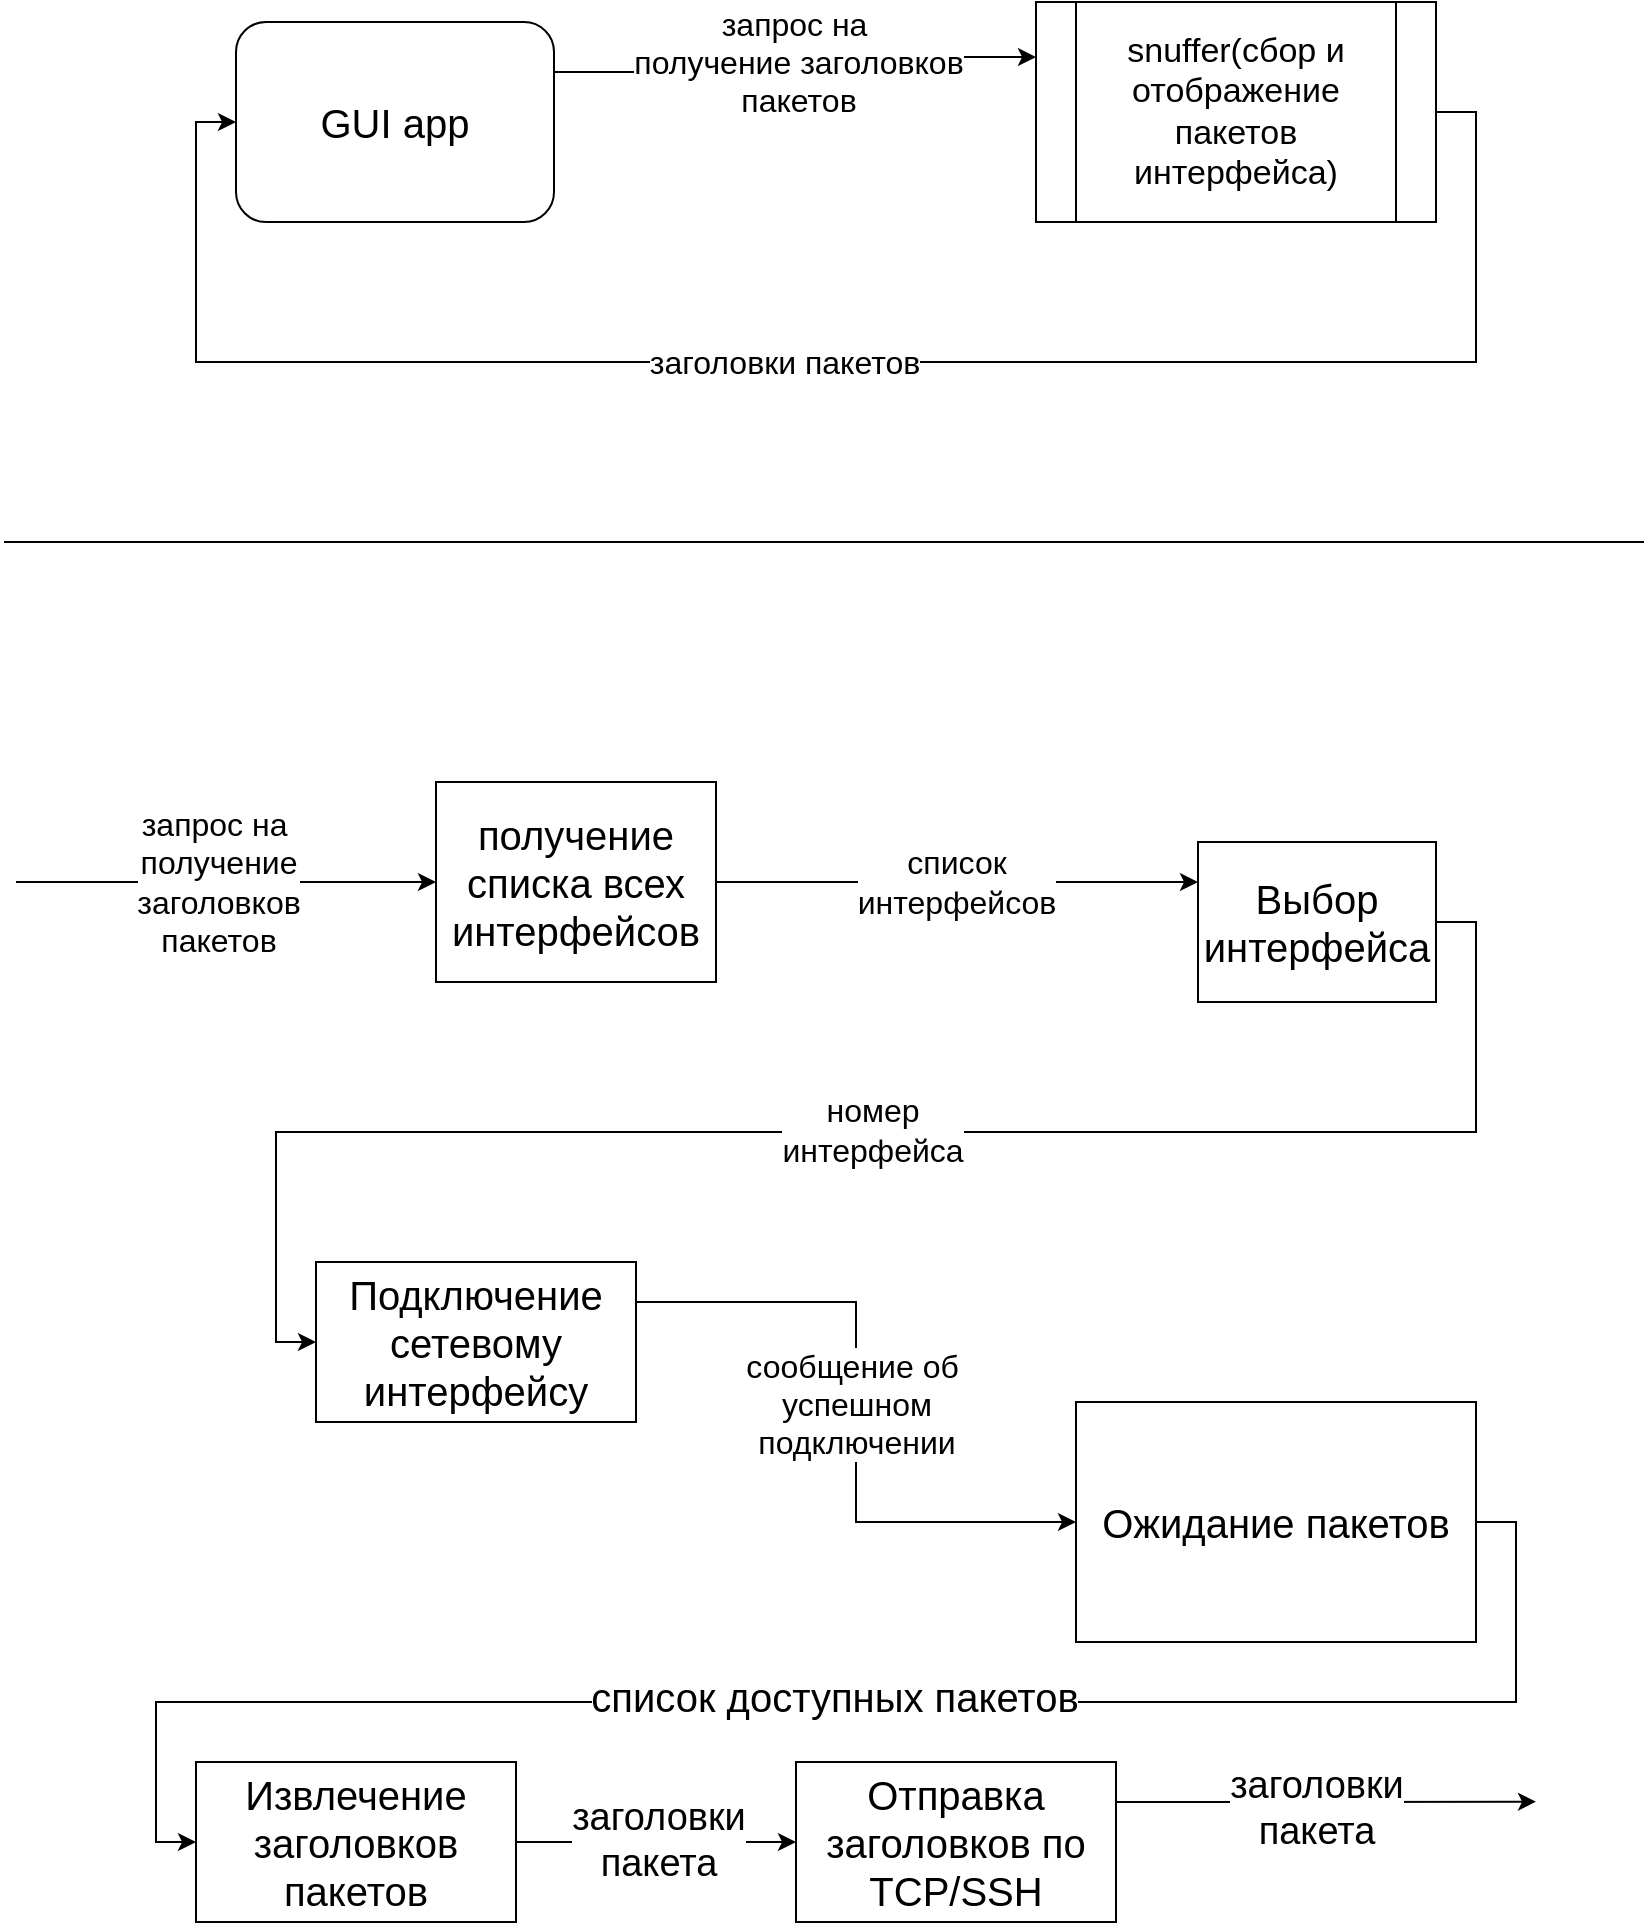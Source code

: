 <mxfile version="24.8.4">
  <diagram name="Страница — 1" id="SUfscF-np0BzROwXOLOs">
    <mxGraphModel dx="1954" dy="1126" grid="1" gridSize="10" guides="1" tooltips="1" connect="1" arrows="1" fold="1" page="1" pageScale="1" pageWidth="827" pageHeight="1169" math="0" shadow="0">
      <root>
        <mxCell id="0" />
        <mxCell id="1" parent="0" />
        <mxCell id="NjwYJltKuQJe7G74pEr5-2" value="" style="endArrow=none;html=1;rounded=0;" parent="1" edge="1">
          <mxGeometry width="50" height="50" relative="1" as="geometry">
            <mxPoint x="4" y="360" as="sourcePoint" />
            <mxPoint x="824" y="360" as="targetPoint" />
          </mxGeometry>
        </mxCell>
        <mxCell id="GqyjxtT3pN3WTuvOy_dW-24" style="edgeStyle=orthogonalEdgeStyle;rounded=0;orthogonalLoop=1;jettySize=auto;html=1;exitX=1;exitY=0.25;exitDx=0;exitDy=0;entryX=0;entryY=0.5;entryDx=0;entryDy=0;" edge="1" parent="1" source="GqyjxtT3pN3WTuvOy_dW-2" target="GqyjxtT3pN3WTuvOy_dW-11">
          <mxGeometry relative="1" as="geometry" />
        </mxCell>
        <mxCell id="GqyjxtT3pN3WTuvOy_dW-25" value="&lt;span style=&quot;font-size: 16px;&quot;&gt;сообщение об&amp;nbsp;&lt;/span&gt;&lt;div&gt;&lt;span style=&quot;font-size: 16px;&quot;&gt;успешном&lt;/span&gt;&lt;div&gt;&lt;span style=&quot;font-size: 16px;&quot;&gt;подключении&lt;/span&gt;&lt;/div&gt;&lt;/div&gt;" style="edgeLabel;html=1;align=center;verticalAlign=middle;resizable=0;points=[];" vertex="1" connectable="0" parent="GqyjxtT3pN3WTuvOy_dW-24">
          <mxGeometry x="0.1" y="-1" relative="1" as="geometry">
            <mxPoint x="1" y="-21" as="offset" />
          </mxGeometry>
        </mxCell>
        <mxCell id="GqyjxtT3pN3WTuvOy_dW-2" value="&lt;span style=&quot;font-size: 20px;&quot;&gt;Подключение сетевому интерфейсу&lt;/span&gt;" style="rounded=0;whiteSpace=wrap;html=1;" vertex="1" parent="1">
          <mxGeometry x="160" y="720" width="160" height="80" as="geometry" />
        </mxCell>
        <mxCell id="GqyjxtT3pN3WTuvOy_dW-20" style="edgeStyle=orthogonalEdgeStyle;rounded=0;orthogonalLoop=1;jettySize=auto;html=1;exitX=1;exitY=0.5;exitDx=0;exitDy=0;entryX=0;entryY=0.5;entryDx=0;entryDy=0;" edge="1" parent="1" source="GqyjxtT3pN3WTuvOy_dW-11" target="GqyjxtT3pN3WTuvOy_dW-16">
          <mxGeometry relative="1" as="geometry" />
        </mxCell>
        <mxCell id="GqyjxtT3pN3WTuvOy_dW-21" value="&lt;span style=&quot;font-size: 20px;&quot;&gt;список доступных пакетов&lt;/span&gt;" style="edgeLabel;html=1;align=center;verticalAlign=middle;resizable=0;points=[];" vertex="1" connectable="0" parent="GqyjxtT3pN3WTuvOy_dW-20">
          <mxGeometry x="0.108" y="-1" relative="1" as="geometry">
            <mxPoint x="36" y="-2" as="offset" />
          </mxGeometry>
        </mxCell>
        <mxCell id="GqyjxtT3pN3WTuvOy_dW-11" value="&lt;span style=&quot;font-size: 20px;&quot;&gt;Ожидание пакетов&lt;/span&gt;" style="rounded=0;whiteSpace=wrap;html=1;" vertex="1" parent="1">
          <mxGeometry x="540" y="790" width="200" height="120" as="geometry" />
        </mxCell>
        <mxCell id="GqyjxtT3pN3WTuvOy_dW-50" style="edgeStyle=orthogonalEdgeStyle;rounded=0;orthogonalLoop=1;jettySize=auto;html=1;exitX=1;exitY=0.5;exitDx=0;exitDy=0;entryX=0;entryY=0.5;entryDx=0;entryDy=0;" edge="1" parent="1" source="GqyjxtT3pN3WTuvOy_dW-16" target="GqyjxtT3pN3WTuvOy_dW-49">
          <mxGeometry relative="1" as="geometry" />
        </mxCell>
        <mxCell id="GqyjxtT3pN3WTuvOy_dW-52" value="&lt;span style=&quot;font-size: 19px;&quot;&gt;заголовки&lt;/span&gt;&lt;div&gt;&lt;span style=&quot;font-size: 19px;&quot;&gt;пакета&lt;/span&gt;&lt;/div&gt;" style="edgeLabel;html=1;align=center;verticalAlign=middle;resizable=0;points=[];" vertex="1" connectable="0" parent="GqyjxtT3pN3WTuvOy_dW-50">
          <mxGeometry x="-0.143" y="1" relative="1" as="geometry">
            <mxPoint x="11" as="offset" />
          </mxGeometry>
        </mxCell>
        <mxCell id="GqyjxtT3pN3WTuvOy_dW-16" value="&lt;span style=&quot;font-size: 20px;&quot;&gt;Извлечение заголовков пакетов&lt;/span&gt;" style="rounded=0;whiteSpace=wrap;html=1;" vertex="1" parent="1">
          <mxGeometry x="100" y="970" width="160" height="80" as="geometry" />
        </mxCell>
        <mxCell id="GqyjxtT3pN3WTuvOy_dW-34" style="edgeStyle=orthogonalEdgeStyle;rounded=0;orthogonalLoop=1;jettySize=auto;html=1;exitX=1;exitY=0.5;exitDx=0;exitDy=0;entryX=0;entryY=0.5;entryDx=0;entryDy=0;" edge="1" parent="1" source="GqyjxtT3pN3WTuvOy_dW-19" target="GqyjxtT3pN3WTuvOy_dW-2">
          <mxGeometry relative="1" as="geometry" />
        </mxCell>
        <mxCell id="GqyjxtT3pN3WTuvOy_dW-35" value="&lt;span style=&quot;font-size: 16px;&quot;&gt;номер&lt;/span&gt;&lt;div&gt;&lt;span style=&quot;font-size: 16px;&quot;&gt;интерфейса&lt;/span&gt;&lt;/div&gt;" style="edgeLabel;html=1;align=center;verticalAlign=middle;resizable=0;points=[];" vertex="1" connectable="0" parent="GqyjxtT3pN3WTuvOy_dW-34">
          <mxGeometry x="0.006" y="-1" relative="1" as="geometry">
            <mxPoint as="offset" />
          </mxGeometry>
        </mxCell>
        <mxCell id="GqyjxtT3pN3WTuvOy_dW-19" value="&lt;span style=&quot;font-size: 20px;&quot;&gt;Выбор интерфейса&lt;/span&gt;" style="rounded=0;whiteSpace=wrap;html=1;" vertex="1" parent="1">
          <mxGeometry x="601" y="510" width="119" height="80" as="geometry" />
        </mxCell>
        <mxCell id="GqyjxtT3pN3WTuvOy_dW-31" style="edgeStyle=orthogonalEdgeStyle;rounded=0;orthogonalLoop=1;jettySize=auto;html=1;exitX=1;exitY=0.5;exitDx=0;exitDy=0;entryX=0;entryY=0.25;entryDx=0;entryDy=0;" edge="1" parent="1" source="GqyjxtT3pN3WTuvOy_dW-28" target="GqyjxtT3pN3WTuvOy_dW-19">
          <mxGeometry relative="1" as="geometry" />
        </mxCell>
        <mxCell id="GqyjxtT3pN3WTuvOy_dW-33" value="&lt;font style=&quot;font-size: 16px;&quot;&gt;список&lt;/font&gt;&lt;div style=&quot;font-size: 16px;&quot;&gt;интерфейсов&lt;/div&gt;" style="edgeLabel;html=1;align=center;verticalAlign=middle;resizable=0;points=[];" vertex="1" connectable="0" parent="GqyjxtT3pN3WTuvOy_dW-31">
          <mxGeometry x="-0.011" y="-1" relative="1" as="geometry">
            <mxPoint x="1" y="-1" as="offset" />
          </mxGeometry>
        </mxCell>
        <mxCell id="GqyjxtT3pN3WTuvOy_dW-28" value="&lt;span style=&quot;font-size: 20px;&quot;&gt;получение списка всех интерфейсов&lt;/span&gt;" style="rounded=0;whiteSpace=wrap;html=1;" vertex="1" parent="1">
          <mxGeometry x="220" y="480" width="140" height="100" as="geometry" />
        </mxCell>
        <mxCell id="GqyjxtT3pN3WTuvOy_dW-53" style="edgeStyle=orthogonalEdgeStyle;rounded=0;orthogonalLoop=1;jettySize=auto;html=1;exitX=1;exitY=0.25;exitDx=0;exitDy=0;" edge="1" parent="1" source="GqyjxtT3pN3WTuvOy_dW-49">
          <mxGeometry relative="1" as="geometry">
            <mxPoint x="770" y="989.857" as="targetPoint" />
          </mxGeometry>
        </mxCell>
        <mxCell id="GqyjxtT3pN3WTuvOy_dW-54" value="&lt;span style=&quot;font-size: 19px;&quot;&gt;заголовки&lt;/span&gt;&lt;div&gt;&lt;span style=&quot;font-size: 19px;&quot;&gt;пакета&lt;/span&gt;&lt;/div&gt;" style="edgeLabel;html=1;align=center;verticalAlign=middle;resizable=0;points=[];" vertex="1" connectable="0" parent="GqyjxtT3pN3WTuvOy_dW-53">
          <mxGeometry x="-0.113" y="1" relative="1" as="geometry">
            <mxPoint x="6" y="4" as="offset" />
          </mxGeometry>
        </mxCell>
        <mxCell id="GqyjxtT3pN3WTuvOy_dW-49" value="&lt;span style=&quot;font-size: 20px;&quot;&gt;Отправка заголовков по TCP/SSH&lt;/span&gt;" style="rounded=0;whiteSpace=wrap;html=1;" vertex="1" parent="1">
          <mxGeometry x="400" y="970" width="160" height="80" as="geometry" />
        </mxCell>
        <mxCell id="GqyjxtT3pN3WTuvOy_dW-62" style="edgeStyle=orthogonalEdgeStyle;rounded=0;orthogonalLoop=1;jettySize=auto;html=1;exitX=1;exitY=0.25;exitDx=0;exitDy=0;entryX=0;entryY=0.25;entryDx=0;entryDy=0;" edge="1" parent="1" source="GqyjxtT3pN3WTuvOy_dW-60" target="GqyjxtT3pN3WTuvOy_dW-61">
          <mxGeometry relative="1" as="geometry">
            <mxPoint x="420" y="144.765" as="targetPoint" />
          </mxGeometry>
        </mxCell>
        <mxCell id="GqyjxtT3pN3WTuvOy_dW-63" value="&lt;font style=&quot;font-size: 16px;&quot;&gt;запрос на&amp;nbsp;&lt;/font&gt;&lt;div style=&quot;font-size: 16px;&quot;&gt;&lt;font style=&quot;font-size: 16px;&quot;&gt;получение заголовков&lt;/font&gt;&lt;/div&gt;&lt;div style=&quot;font-size: 16px;&quot;&gt;&lt;font style=&quot;font-size: 16px;&quot;&gt;пакетов&lt;/font&gt;&lt;/div&gt;" style="edgeLabel;html=1;align=center;verticalAlign=middle;resizable=0;points=[];" vertex="1" connectable="0" parent="GqyjxtT3pN3WTuvOy_dW-62">
          <mxGeometry x="-0.003" y="-1" relative="1" as="geometry">
            <mxPoint y="-2" as="offset" />
          </mxGeometry>
        </mxCell>
        <mxCell id="GqyjxtT3pN3WTuvOy_dW-60" value="&lt;span style=&quot;font-size: 20px; text-wrap-mode: nowrap;&quot;&gt;GUI app&lt;/span&gt;" style="rounded=1;whiteSpace=wrap;html=1;" vertex="1" parent="1">
          <mxGeometry x="120" y="100" width="159" height="100" as="geometry" />
        </mxCell>
        <mxCell id="GqyjxtT3pN3WTuvOy_dW-68" style="edgeStyle=orthogonalEdgeStyle;rounded=0;orthogonalLoop=1;jettySize=auto;html=1;exitX=1;exitY=0.5;exitDx=0;exitDy=0;entryX=0;entryY=0.5;entryDx=0;entryDy=0;" edge="1" parent="1" source="GqyjxtT3pN3WTuvOy_dW-61" target="GqyjxtT3pN3WTuvOy_dW-60">
          <mxGeometry relative="1" as="geometry">
            <Array as="points">
              <mxPoint x="740" y="145" />
              <mxPoint x="740" y="270" />
              <mxPoint x="100" y="270" />
              <mxPoint x="100" y="150" />
            </Array>
          </mxGeometry>
        </mxCell>
        <mxCell id="GqyjxtT3pN3WTuvOy_dW-69" value="&lt;span style=&quot;font-size: 16px;&quot;&gt;заголовки пакетов&lt;/span&gt;" style="edgeLabel;html=1;align=center;verticalAlign=middle;resizable=0;points=[];" vertex="1" connectable="0" parent="GqyjxtT3pN3WTuvOy_dW-68">
          <mxGeometry x="0.193" y="4" relative="1" as="geometry">
            <mxPoint x="61" y="-4" as="offset" />
          </mxGeometry>
        </mxCell>
        <mxCell id="GqyjxtT3pN3WTuvOy_dW-61" value="&lt;font style=&quot;font-size: 17px;&quot;&gt;snuffer(сбор и отображение пакетов интерфейса)&lt;/font&gt;" style="shape=process;whiteSpace=wrap;html=1;backgroundOutline=1;" vertex="1" parent="1">
          <mxGeometry x="520" y="90" width="200" height="110" as="geometry" />
        </mxCell>
        <mxCell id="GqyjxtT3pN3WTuvOy_dW-74" value="" style="endArrow=classic;html=1;rounded=0;entryX=0;entryY=0.5;entryDx=0;entryDy=0;" edge="1" parent="1" target="GqyjxtT3pN3WTuvOy_dW-28">
          <mxGeometry width="50" height="50" relative="1" as="geometry">
            <mxPoint x="10" y="530" as="sourcePoint" />
            <mxPoint x="130" y="500" as="targetPoint" />
          </mxGeometry>
        </mxCell>
        <mxCell id="GqyjxtT3pN3WTuvOy_dW-76" value="&lt;font style=&quot;font-size: 16px;&quot;&gt;запрос на&amp;nbsp;&lt;/font&gt;&lt;div style=&quot;font-size: 16px;&quot;&gt;получение&lt;/div&gt;&lt;div style=&quot;font-size: 16px;&quot;&gt;заголовков&lt;/div&gt;&lt;div style=&quot;font-size: 16px;&quot;&gt;пакетов&lt;/div&gt;" style="edgeLabel;html=1;align=center;verticalAlign=middle;resizable=0;points=[];" vertex="1" connectable="0" parent="GqyjxtT3pN3WTuvOy_dW-74">
          <mxGeometry x="-0.125" y="3" relative="1" as="geometry">
            <mxPoint x="9" y="3" as="offset" />
          </mxGeometry>
        </mxCell>
      </root>
    </mxGraphModel>
  </diagram>
</mxfile>
